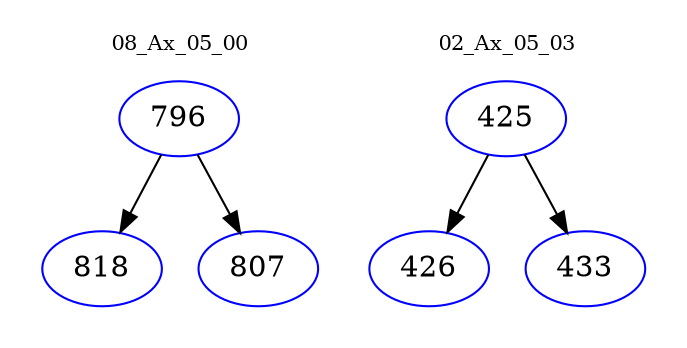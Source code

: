 digraph{
subgraph cluster_0 {
color = white
label = "08_Ax_05_00";
fontsize=10;
T0_796 [label="796", color="blue"]
T0_796 -> T0_818 [color="black"]
T0_818 [label="818", color="blue"]
T0_796 -> T0_807 [color="black"]
T0_807 [label="807", color="blue"]
}
subgraph cluster_1 {
color = white
label = "02_Ax_05_03";
fontsize=10;
T1_425 [label="425", color="blue"]
T1_425 -> T1_426 [color="black"]
T1_426 [label="426", color="blue"]
T1_425 -> T1_433 [color="black"]
T1_433 [label="433", color="blue"]
}
}
